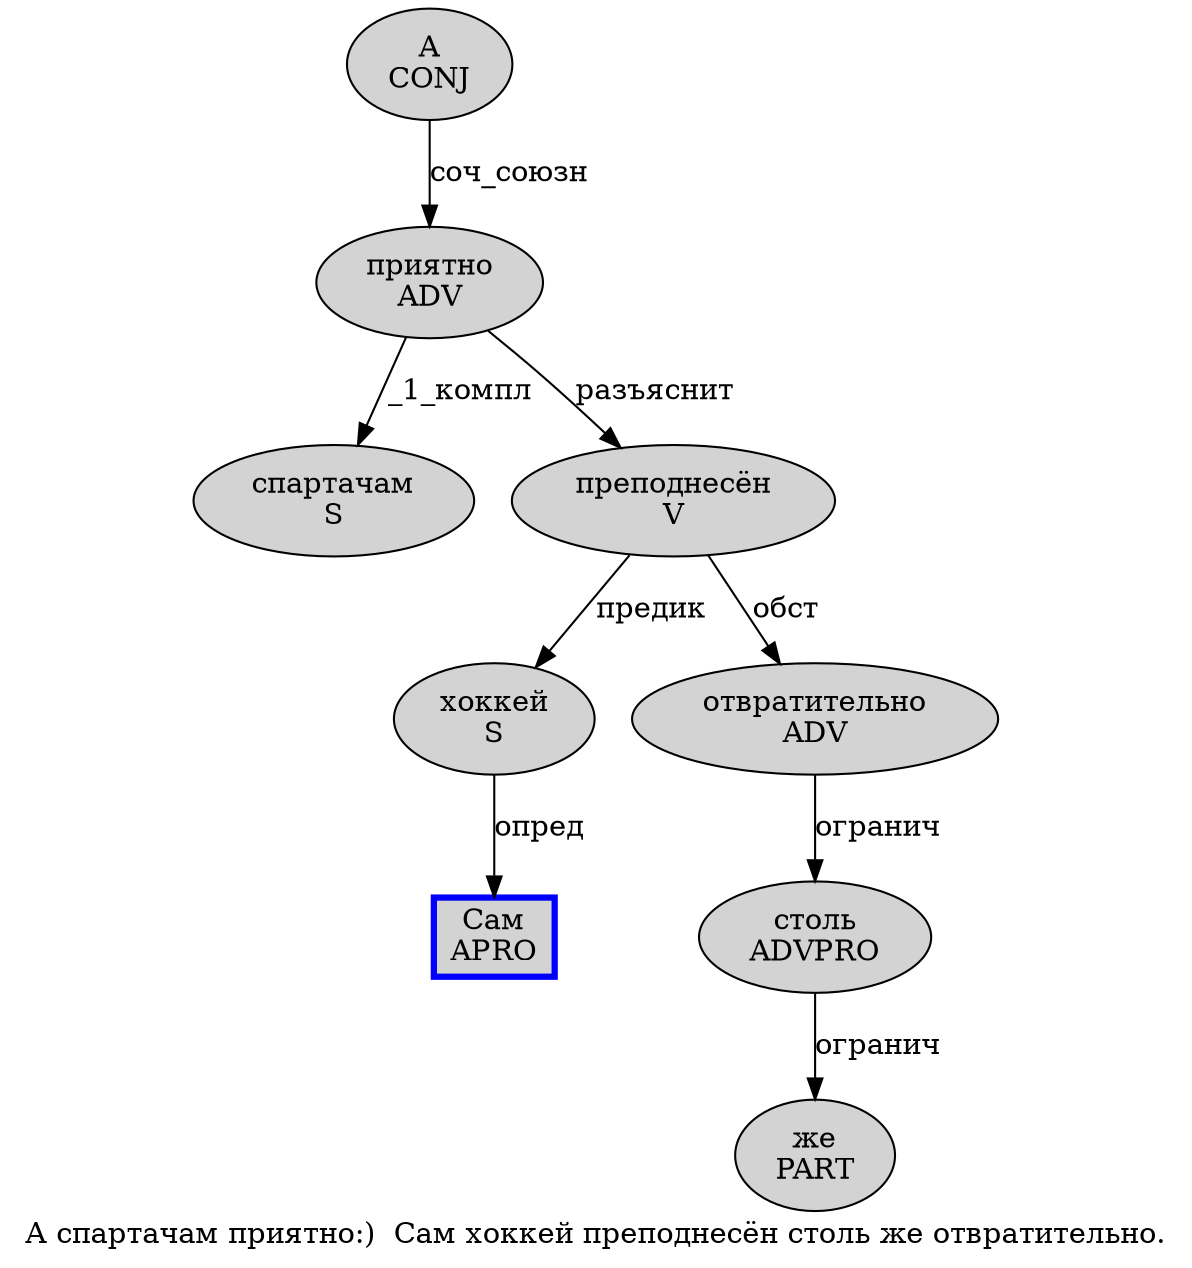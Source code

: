 digraph SENTENCE_3450 {
	graph [label="А спартачам приятно:)  Сам хоккей преподнесён столь же отвратительно."]
	node [style=filled]
		0 [label="А
CONJ" color="" fillcolor=lightgray penwidth=1 shape=ellipse]
		1 [label="спартачам
S" color="" fillcolor=lightgray penwidth=1 shape=ellipse]
		2 [label="приятно
ADV" color="" fillcolor=lightgray penwidth=1 shape=ellipse]
		5 [label="Сам
APRO" color=blue fillcolor=lightgray penwidth=3 shape=box]
		6 [label="хоккей
S" color="" fillcolor=lightgray penwidth=1 shape=ellipse]
		7 [label="преподнесён
V" color="" fillcolor=lightgray penwidth=1 shape=ellipse]
		8 [label="столь
ADVPRO" color="" fillcolor=lightgray penwidth=1 shape=ellipse]
		9 [label="же
PART" color="" fillcolor=lightgray penwidth=1 shape=ellipse]
		10 [label="отвратительно
ADV" color="" fillcolor=lightgray penwidth=1 shape=ellipse]
			6 -> 5 [label="опред"]
			2 -> 1 [label="_1_компл"]
			2 -> 7 [label="разъяснит"]
			8 -> 9 [label="огранич"]
			7 -> 6 [label="предик"]
			7 -> 10 [label="обст"]
			10 -> 8 [label="огранич"]
			0 -> 2 [label="соч_союзн"]
}